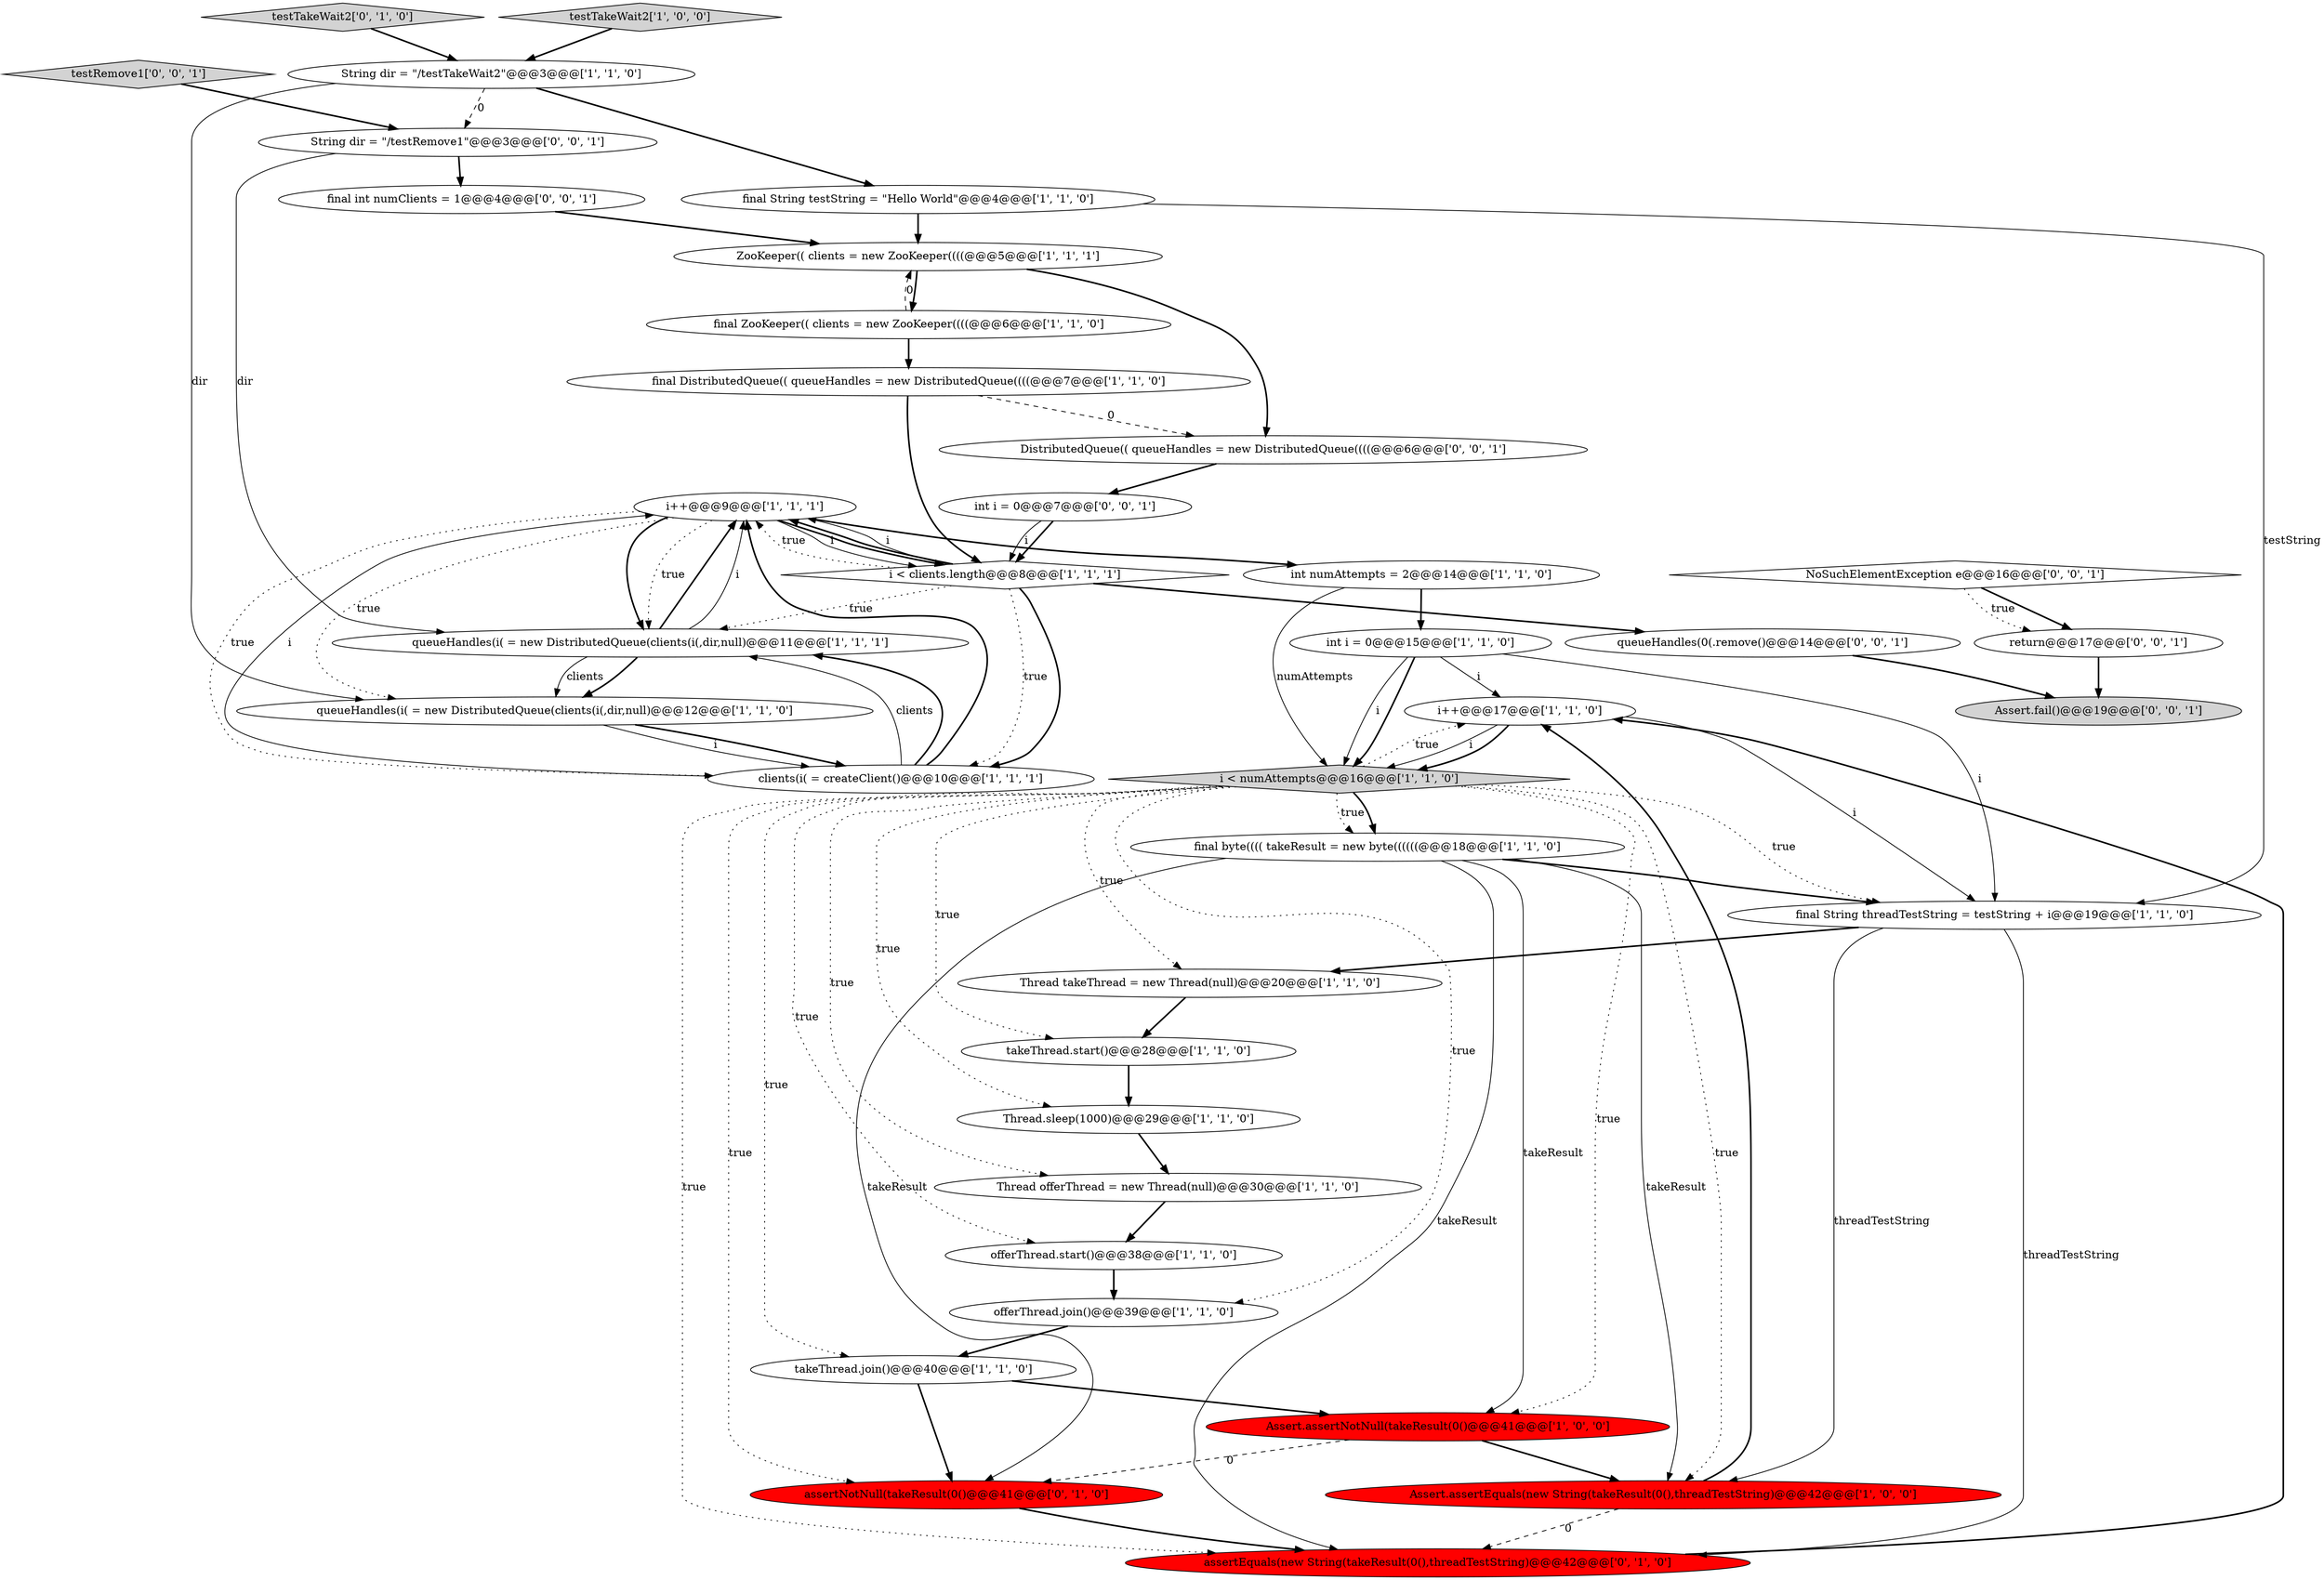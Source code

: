 digraph {
9 [style = filled, label = "i++@@@17@@@['1', '1', '0']", fillcolor = white, shape = ellipse image = "AAA0AAABBB1BBB"];
2 [style = filled, label = "final DistributedQueue(( queueHandles = new DistributedQueue((((@@@7@@@['1', '1', '0']", fillcolor = white, shape = ellipse image = "AAA0AAABBB1BBB"];
8 [style = filled, label = "int i = 0@@@15@@@['1', '1', '0']", fillcolor = white, shape = ellipse image = "AAA0AAABBB1BBB"];
17 [style = filled, label = "Thread takeThread = new Thread(null)@@@20@@@['1', '1', '0']", fillcolor = white, shape = ellipse image = "AAA0AAABBB1BBB"];
29 [style = filled, label = "return@@@17@@@['0', '0', '1']", fillcolor = white, shape = ellipse image = "AAA0AAABBB3BBB"];
18 [style = filled, label = "int numAttempts = 2@@@14@@@['1', '1', '0']", fillcolor = white, shape = ellipse image = "AAA0AAABBB1BBB"];
5 [style = filled, label = "final String threadTestString = testString + i@@@19@@@['1', '1', '0']", fillcolor = white, shape = ellipse image = "AAA0AAABBB1BBB"];
36 [style = filled, label = "String dir = \"/testRemove1\"@@@3@@@['0', '0', '1']", fillcolor = white, shape = ellipse image = "AAA0AAABBB3BBB"];
37 [style = filled, label = "Assert.fail()@@@19@@@['0', '0', '1']", fillcolor = lightgray, shape = ellipse image = "AAA0AAABBB3BBB"];
28 [style = filled, label = "testTakeWait2['0', '1', '0']", fillcolor = lightgray, shape = diamond image = "AAA0AAABBB2BBB"];
25 [style = filled, label = "i++@@@9@@@['1', '1', '1']", fillcolor = white, shape = ellipse image = "AAA0AAABBB1BBB"];
24 [style = filled, label = "final ZooKeeper(( clients = new ZooKeeper((((@@@6@@@['1', '1', '0']", fillcolor = white, shape = ellipse image = "AAA0AAABBB1BBB"];
33 [style = filled, label = "final int numClients = 1@@@4@@@['0', '0', '1']", fillcolor = white, shape = ellipse image = "AAA0AAABBB3BBB"];
6 [style = filled, label = "ZooKeeper(( clients = new ZooKeeper((((@@@5@@@['1', '1', '1']", fillcolor = white, shape = ellipse image = "AAA0AAABBB1BBB"];
4 [style = filled, label = "final String testString = \"Hello World\"@@@4@@@['1', '1', '0']", fillcolor = white, shape = ellipse image = "AAA0AAABBB1BBB"];
16 [style = filled, label = "Assert.assertEquals(new String(takeResult(0(),threadTestString)@@@42@@@['1', '0', '0']", fillcolor = red, shape = ellipse image = "AAA1AAABBB1BBB"];
20 [style = filled, label = "offerThread.start()@@@38@@@['1', '1', '0']", fillcolor = white, shape = ellipse image = "AAA0AAABBB1BBB"];
27 [style = filled, label = "assertEquals(new String(takeResult(0(),threadTestString)@@@42@@@['0', '1', '0']", fillcolor = red, shape = ellipse image = "AAA1AAABBB2BBB"];
10 [style = filled, label = "final byte(((( takeResult = new byte((((((@@@18@@@['1', '1', '0']", fillcolor = white, shape = ellipse image = "AAA0AAABBB1BBB"];
1 [style = filled, label = "testTakeWait2['1', '0', '0']", fillcolor = lightgray, shape = diamond image = "AAA0AAABBB1BBB"];
3 [style = filled, label = "queueHandles(i( = new DistributedQueue(clients(i(,dir,null)@@@11@@@['1', '1', '1']", fillcolor = white, shape = ellipse image = "AAA0AAABBB1BBB"];
30 [style = filled, label = "testRemove1['0', '0', '1']", fillcolor = lightgray, shape = diamond image = "AAA0AAABBB3BBB"];
19 [style = filled, label = "offerThread.join()@@@39@@@['1', '1', '0']", fillcolor = white, shape = ellipse image = "AAA0AAABBB1BBB"];
26 [style = filled, label = "assertNotNull(takeResult(0()@@@41@@@['0', '1', '0']", fillcolor = red, shape = ellipse image = "AAA1AAABBB2BBB"];
11 [style = filled, label = "String dir = \"/testTakeWait2\"@@@3@@@['1', '1', '0']", fillcolor = white, shape = ellipse image = "AAA0AAABBB1BBB"];
15 [style = filled, label = "Thread.sleep(1000)@@@29@@@['1', '1', '0']", fillcolor = white, shape = ellipse image = "AAA0AAABBB1BBB"];
22 [style = filled, label = "Thread offerThread = new Thread(null)@@@30@@@['1', '1', '0']", fillcolor = white, shape = ellipse image = "AAA0AAABBB1BBB"];
31 [style = filled, label = "NoSuchElementException e@@@16@@@['0', '0', '1']", fillcolor = white, shape = diamond image = "AAA0AAABBB3BBB"];
0 [style = filled, label = "i < numAttempts@@@16@@@['1', '1', '0']", fillcolor = lightgray, shape = diamond image = "AAA0AAABBB1BBB"];
14 [style = filled, label = "Assert.assertNotNull(takeResult(0()@@@41@@@['1', '0', '0']", fillcolor = red, shape = ellipse image = "AAA1AAABBB1BBB"];
32 [style = filled, label = "int i = 0@@@7@@@['0', '0', '1']", fillcolor = white, shape = ellipse image = "AAA0AAABBB3BBB"];
35 [style = filled, label = "DistributedQueue(( queueHandles = new DistributedQueue((((@@@6@@@['0', '0', '1']", fillcolor = white, shape = ellipse image = "AAA0AAABBB3BBB"];
7 [style = filled, label = "takeThread.start()@@@28@@@['1', '1', '0']", fillcolor = white, shape = ellipse image = "AAA0AAABBB1BBB"];
34 [style = filled, label = "queueHandles(0(.remove()@@@14@@@['0', '0', '1']", fillcolor = white, shape = ellipse image = "AAA0AAABBB3BBB"];
12 [style = filled, label = "clients(i( = createClient()@@@10@@@['1', '1', '1']", fillcolor = white, shape = ellipse image = "AAA0AAABBB1BBB"];
21 [style = filled, label = "queueHandles(i( = new DistributedQueue(clients(i(,dir,null)@@@12@@@['1', '1', '0']", fillcolor = white, shape = ellipse image = "AAA0AAABBB1BBB"];
13 [style = filled, label = "takeThread.join()@@@40@@@['1', '1', '0']", fillcolor = white, shape = ellipse image = "AAA0AAABBB1BBB"];
23 [style = filled, label = "i < clients.length@@@8@@@['1', '1', '1']", fillcolor = white, shape = diamond image = "AAA0AAABBB1BBB"];
9->0 [style = solid, label="i"];
6->35 [style = bold, label=""];
32->23 [style = bold, label=""];
0->5 [style = dotted, label="true"];
16->27 [style = dashed, label="0"];
0->19 [style = dotted, label="true"];
27->9 [style = bold, label=""];
5->16 [style = solid, label="threadTestString"];
12->25 [style = solid, label="i"];
30->36 [style = bold, label=""];
36->33 [style = bold, label=""];
14->26 [style = dashed, label="0"];
8->0 [style = bold, label=""];
2->23 [style = bold, label=""];
18->0 [style = solid, label="numAttempts"];
23->12 [style = bold, label=""];
13->14 [style = bold, label=""];
16->9 [style = bold, label=""];
0->7 [style = dotted, label="true"];
25->21 [style = dotted, label="true"];
14->16 [style = bold, label=""];
23->25 [style = bold, label=""];
0->10 [style = dotted, label="true"];
36->3 [style = solid, label="dir"];
10->27 [style = solid, label="takeResult"];
25->3 [style = bold, label=""];
31->29 [style = bold, label=""];
25->12 [style = dotted, label="true"];
5->17 [style = bold, label=""];
11->36 [style = dashed, label="0"];
1->11 [style = bold, label=""];
24->6 [style = dashed, label="0"];
11->21 [style = solid, label="dir"];
26->27 [style = bold, label=""];
19->13 [style = bold, label=""];
22->20 [style = bold, label=""];
23->3 [style = dotted, label="true"];
32->23 [style = solid, label="i"];
0->14 [style = dotted, label="true"];
0->26 [style = dotted, label="true"];
20->19 [style = bold, label=""];
31->29 [style = dotted, label="true"];
23->25 [style = solid, label="i"];
25->23 [style = solid, label="i"];
5->27 [style = solid, label="threadTestString"];
12->3 [style = solid, label="clients"];
9->5 [style = solid, label="i"];
2->35 [style = dashed, label="0"];
11->4 [style = bold, label=""];
25->18 [style = bold, label=""];
35->32 [style = bold, label=""];
6->24 [style = bold, label=""];
29->37 [style = bold, label=""];
10->14 [style = solid, label="takeResult"];
15->22 [style = bold, label=""];
21->12 [style = bold, label=""];
21->12 [style = solid, label="i"];
10->5 [style = bold, label=""];
13->26 [style = bold, label=""];
7->15 [style = bold, label=""];
3->21 [style = bold, label=""];
18->8 [style = bold, label=""];
12->3 [style = bold, label=""];
0->16 [style = dotted, label="true"];
0->9 [style = dotted, label="true"];
23->25 [style = dotted, label="true"];
3->25 [style = solid, label="i"];
8->0 [style = solid, label="i"];
0->13 [style = dotted, label="true"];
9->0 [style = bold, label=""];
24->2 [style = bold, label=""];
4->6 [style = bold, label=""];
25->23 [style = bold, label=""];
3->25 [style = bold, label=""];
0->15 [style = dotted, label="true"];
33->6 [style = bold, label=""];
28->11 [style = bold, label=""];
0->20 [style = dotted, label="true"];
8->9 [style = solid, label="i"];
3->21 [style = solid, label="clients"];
0->22 [style = dotted, label="true"];
4->5 [style = solid, label="testString"];
10->16 [style = solid, label="takeResult"];
17->7 [style = bold, label=""];
0->10 [style = bold, label=""];
34->37 [style = bold, label=""];
8->5 [style = solid, label="i"];
12->25 [style = bold, label=""];
23->34 [style = bold, label=""];
25->3 [style = dotted, label="true"];
0->17 [style = dotted, label="true"];
0->27 [style = dotted, label="true"];
23->12 [style = dotted, label="true"];
10->26 [style = solid, label="takeResult"];
}
